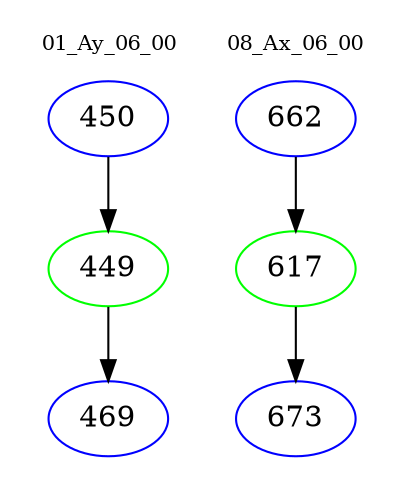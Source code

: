 digraph{
subgraph cluster_0 {
color = white
label = "01_Ay_06_00";
fontsize=10;
T0_450 [label="450", color="blue"]
T0_450 -> T0_449 [color="black"]
T0_449 [label="449", color="green"]
T0_449 -> T0_469 [color="black"]
T0_469 [label="469", color="blue"]
}
subgraph cluster_1 {
color = white
label = "08_Ax_06_00";
fontsize=10;
T1_662 [label="662", color="blue"]
T1_662 -> T1_617 [color="black"]
T1_617 [label="617", color="green"]
T1_617 -> T1_673 [color="black"]
T1_673 [label="673", color="blue"]
}
}
